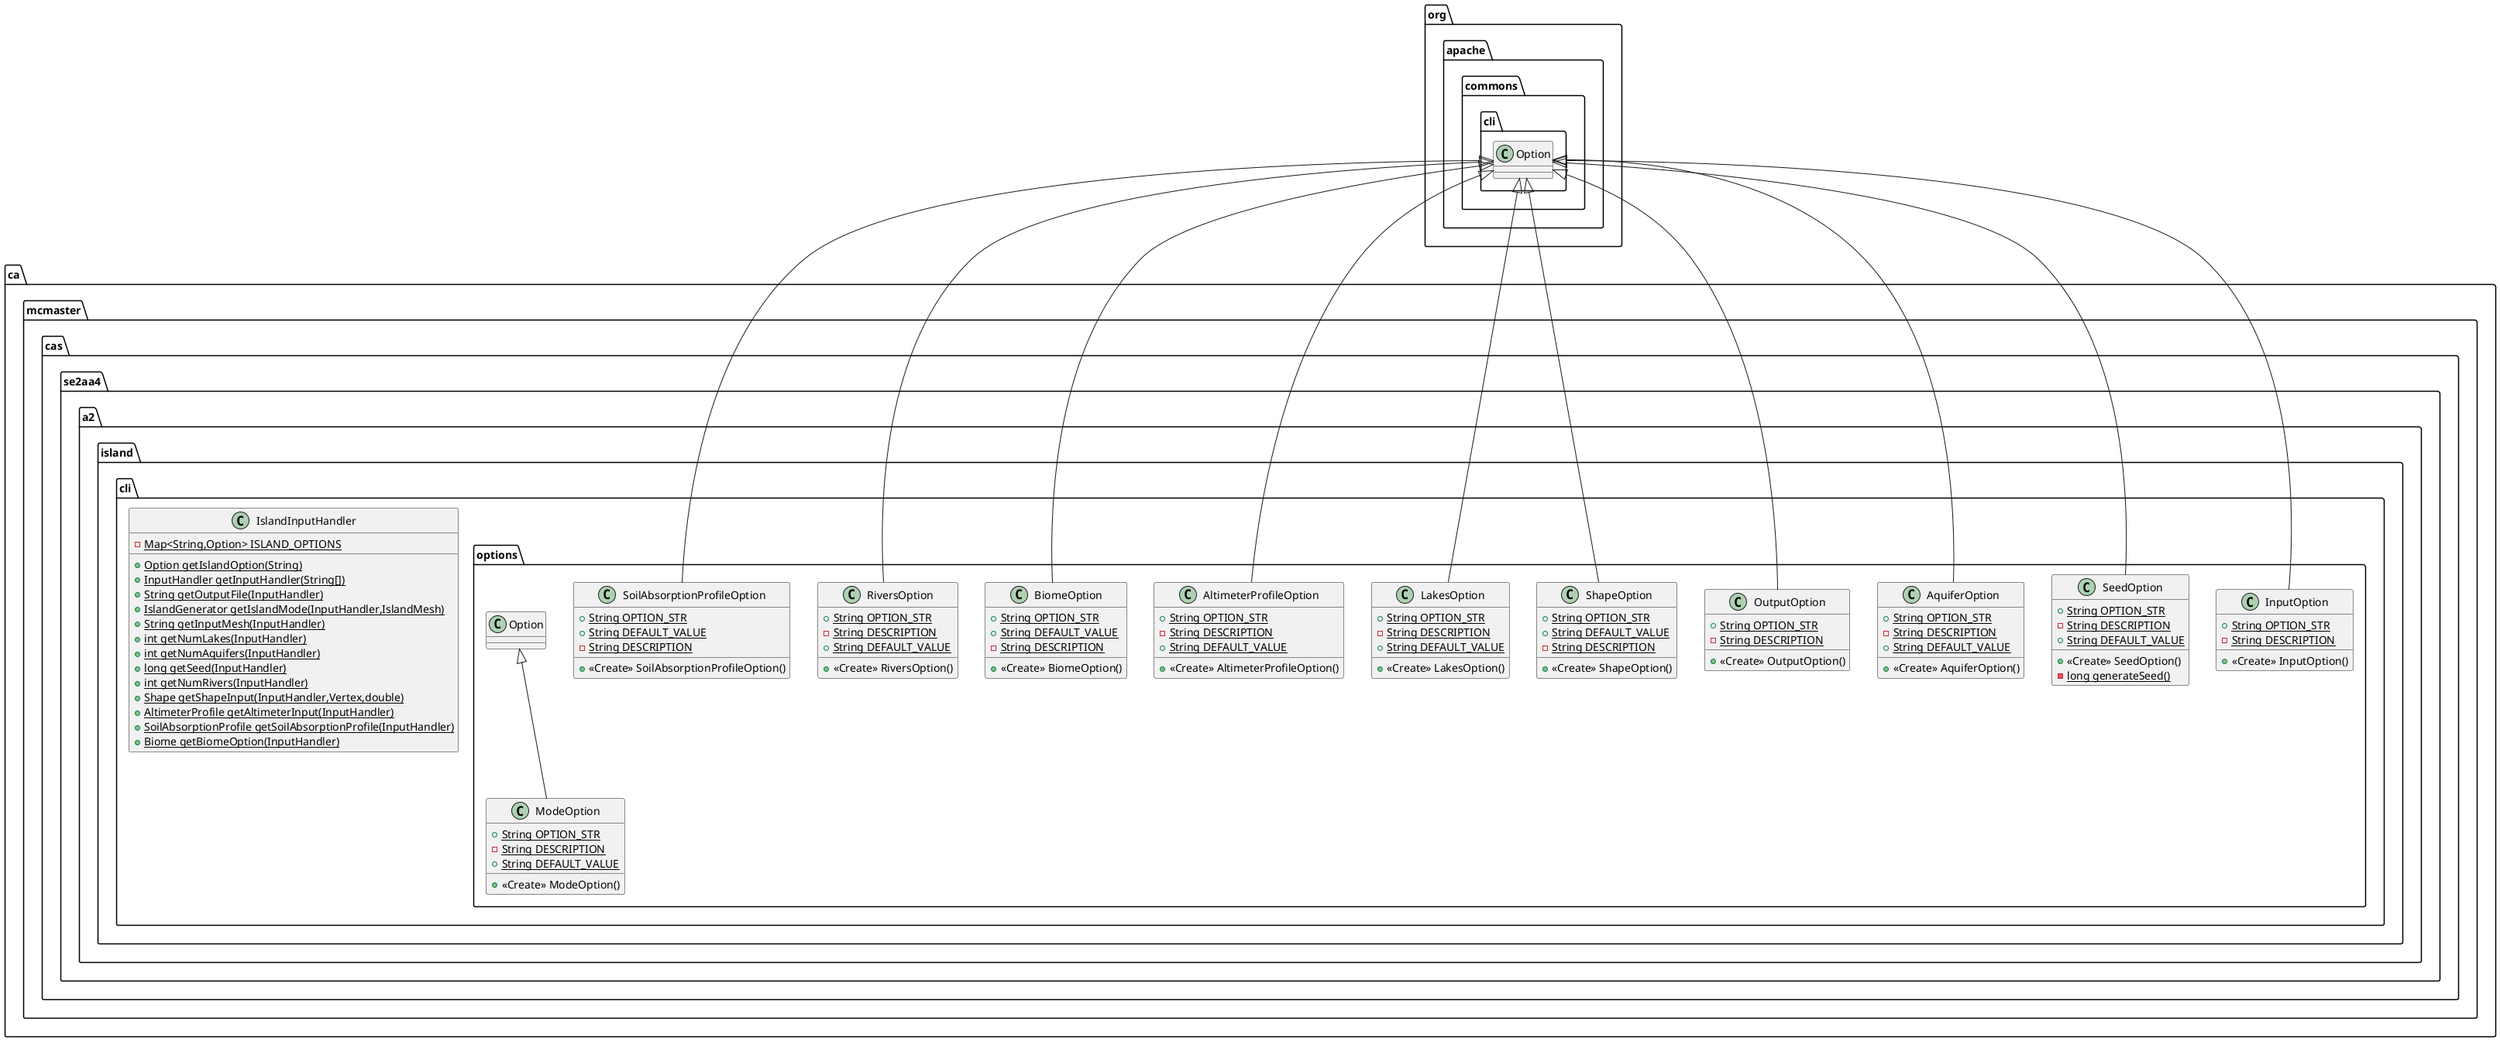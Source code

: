 @startuml
class ca.mcmaster.cas.se2aa4.a2.island.cli.options.InputOption {
+ {static} String OPTION_STR
- {static} String DESCRIPTION
+ <<Create>> InputOption()
}
class ca.mcmaster.cas.se2aa4.a2.island.cli.options.SeedOption {
+ {static} String OPTION_STR
- {static} String DESCRIPTION
+ {static} String DEFAULT_VALUE
+ <<Create>> SeedOption()
- {static} long generateSeed()
}
class ca.mcmaster.cas.se2aa4.a2.island.cli.options.AquiferOption {
+ {static} String OPTION_STR
- {static} String DESCRIPTION
+ {static} String DEFAULT_VALUE
+ <<Create>> AquiferOption()
}
class ca.mcmaster.cas.se2aa4.a2.island.cli.options.ModeOption {
+ {static} String OPTION_STR
- {static} String DESCRIPTION
+ {static} String DEFAULT_VALUE
+ <<Create>> ModeOption()
}
class ca.mcmaster.cas.se2aa4.a2.island.cli.options.OutputOption {
+ {static} String OPTION_STR
- {static} String DESCRIPTION
+ <<Create>> OutputOption()
}
class ca.mcmaster.cas.se2aa4.a2.island.cli.options.ShapeOption {
+ {static} String OPTION_STR
+ {static} String DEFAULT_VALUE
- {static} String DESCRIPTION
+ <<Create>> ShapeOption()
}
class ca.mcmaster.cas.se2aa4.a2.island.cli.options.LakesOption {
+ {static} String OPTION_STR
- {static} String DESCRIPTION
+ {static} String DEFAULT_VALUE
+ <<Create>> LakesOption()
}
class ca.mcmaster.cas.se2aa4.a2.island.cli.options.AltimeterProfileOption {
+ {static} String OPTION_STR
- {static} String DESCRIPTION
+ {static} String DEFAULT_VALUE
+ <<Create>> AltimeterProfileOption()
}
class ca.mcmaster.cas.se2aa4.a2.island.cli.IslandInputHandler {
- {static} Map<String,Option> ISLAND_OPTIONS
+ {static} Option getIslandOption(String)
+ {static} InputHandler getInputHandler(String[])
+ {static} String getOutputFile(InputHandler)
+ {static} IslandGenerator getIslandMode(InputHandler,IslandMesh)
+ {static} String getInputMesh(InputHandler)
+ {static} int getNumLakes(InputHandler)
+ {static} int getNumAquifers(InputHandler)
+ {static} long getSeed(InputHandler)
+ {static} int getNumRivers(InputHandler)
+ {static} Shape getShapeInput(InputHandler,Vertex,double)
+ {static} AltimeterProfile getAltimeterInput(InputHandler)
+ {static} SoilAbsorptionProfile getSoilAbsorptionProfile(InputHandler)
+ {static} Biome getBiomeOption(InputHandler)
}
class ca.mcmaster.cas.se2aa4.a2.island.cli.options.BiomeOption {
+ {static} String OPTION_STR
+ {static} String DEFAULT_VALUE
- {static} String DESCRIPTION
+ <<Create>> BiomeOption()
}
class ca.mcmaster.cas.se2aa4.a2.island.cli.options.RiversOption {
+ {static} String OPTION_STR
- {static} String DESCRIPTION
+ {static} String DEFAULT_VALUE
+ <<Create>> RiversOption()
}
class ca.mcmaster.cas.se2aa4.a2.island.cli.options.SoilAbsorptionProfileOption {
+ {static} String OPTION_STR
+ {static} String DEFAULT_VALUE
- {static} String DESCRIPTION
+ <<Create>> SoilAbsorptionProfileOption()
}


org.apache.commons.cli.Option <|-- ca.mcmaster.cas.se2aa4.a2.island.cli.options.InputOption
org.apache.commons.cli.Option <|-- ca.mcmaster.cas.se2aa4.a2.island.cli.options.SeedOption
org.apache.commons.cli.Option <|-- ca.mcmaster.cas.se2aa4.a2.island.cli.options.AquiferOption
ca.mcmaster.cas.se2aa4.a2.island.cli.options.Option <|-- ca.mcmaster.cas.se2aa4.a2.island.cli.options.ModeOption
org.apache.commons.cli.Option <|-- ca.mcmaster.cas.se2aa4.a2.island.cli.options.OutputOption
org.apache.commons.cli.Option <|-- ca.mcmaster.cas.se2aa4.a2.island.cli.options.ShapeOption
org.apache.commons.cli.Option <|-- ca.mcmaster.cas.se2aa4.a2.island.cli.options.LakesOption
org.apache.commons.cli.Option <|-- ca.mcmaster.cas.se2aa4.a2.island.cli.options.AltimeterProfileOption
org.apache.commons.cli.Option <|-- ca.mcmaster.cas.se2aa4.a2.island.cli.options.BiomeOption
org.apache.commons.cli.Option <|-- ca.mcmaster.cas.se2aa4.a2.island.cli.options.RiversOption
org.apache.commons.cli.Option <|-- ca.mcmaster.cas.se2aa4.a2.island.cli.options.SoilAbsorptionProfileOption
@enduml